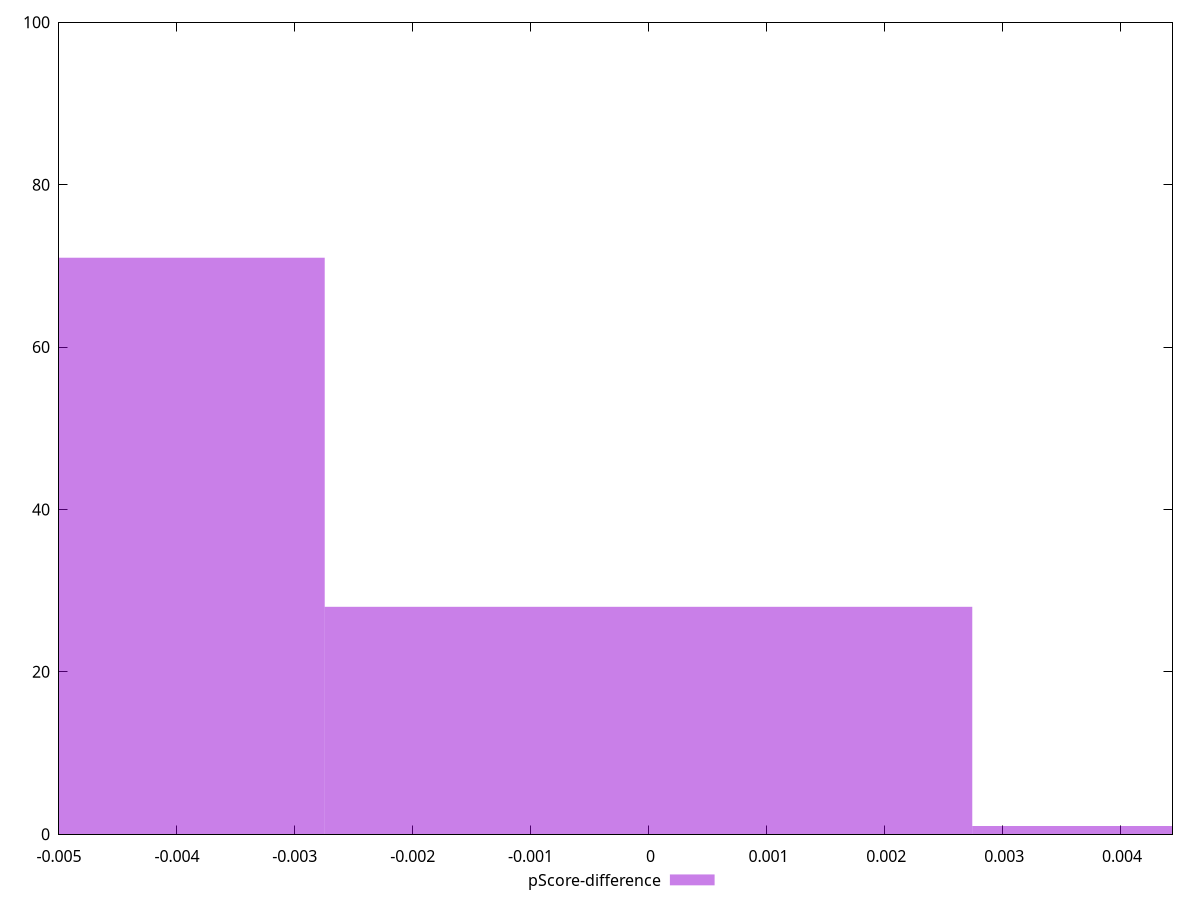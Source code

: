 reset

$pScoreDifference <<EOF
0 28
-0.005492476279751508 71
0.005492476279751508 1
EOF

set key outside below
set boxwidth 0.005492476279751508
set xrange [-0.0050000000000000044:0.004444444444444473]
set yrange [0:100]
set trange [0:100]
set style fill transparent solid 0.5 noborder
set terminal svg size 640, 490 enhanced background rgb 'white'
set output "report_00018_2021-02-10T15-25-16.877Z/offscreen-images/samples/pages/pScore-difference/histogram.svg"

plot $pScoreDifference title "pScore-difference" with boxes

reset
